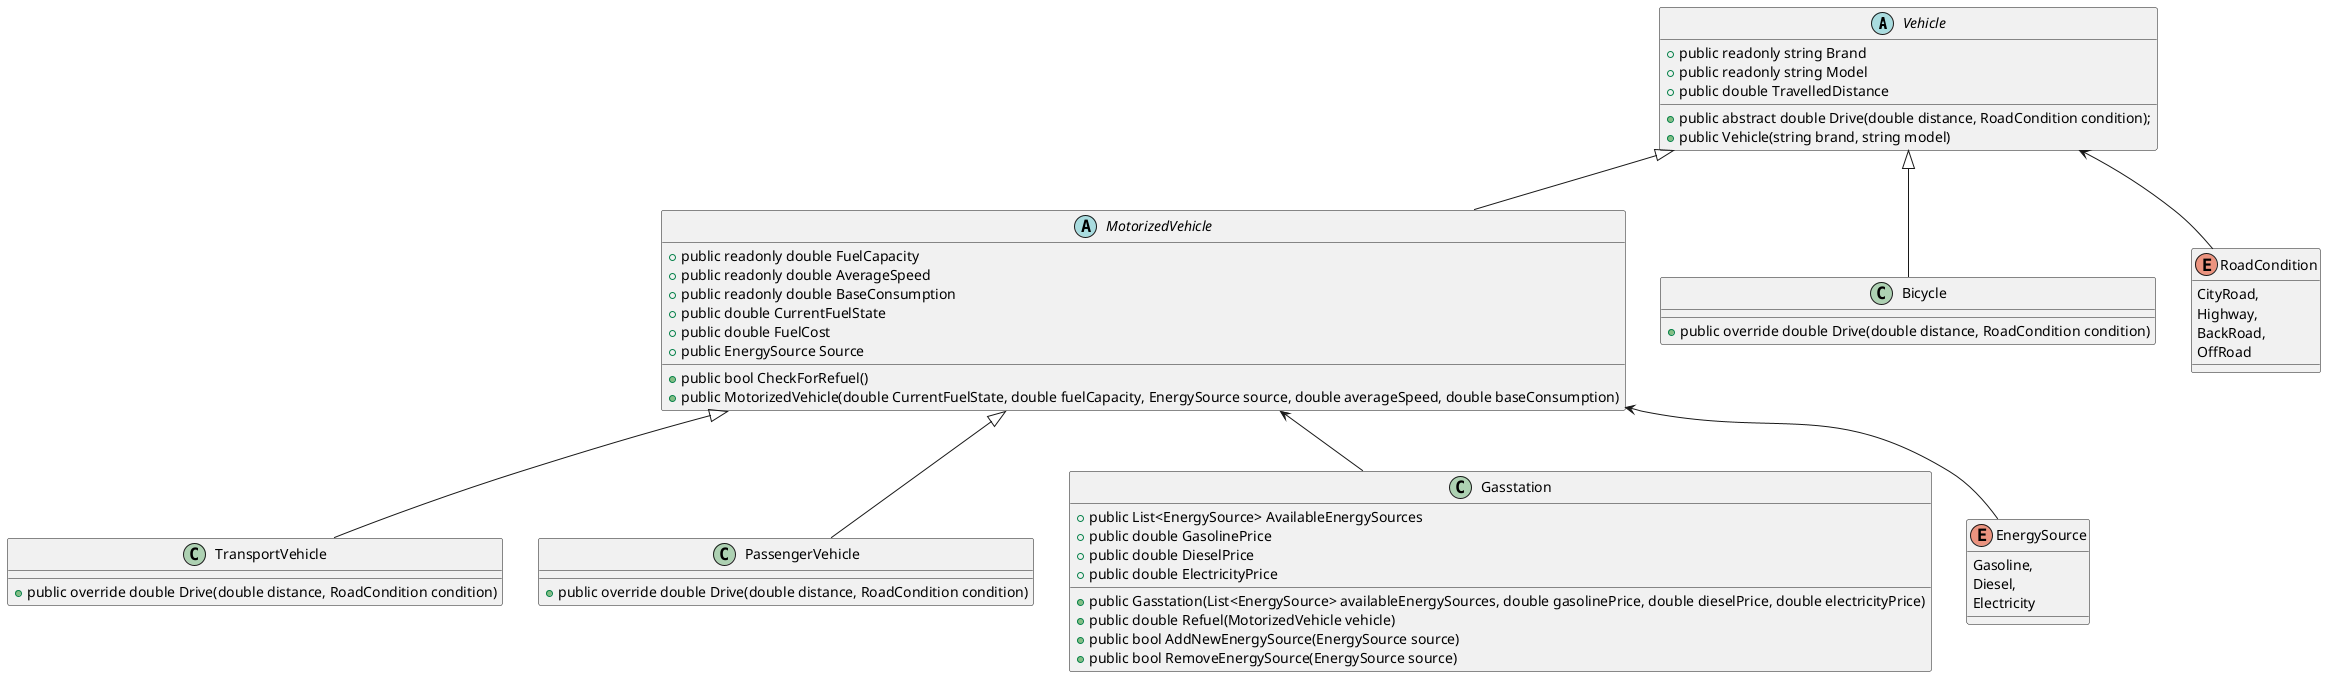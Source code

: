 ﻿@startuml
'https://plantuml.com/sequence-diagram

Vehicle <|-- MotorizedVehicle
MotorizedVehicle <|-- TransportVehicle
MotorizedVehicle <|-- PassengerVehicle
Vehicle <|-- Bicycle
Vehicle <-- RoadCondition
MotorizedVehicle <-- Gasstation
MotorizedVehicle <-- EnergySource
abstract Vehicle
{
    +public readonly string Brand
    +public readonly string Model
    +public double TravelledDistance
    
    +public abstract double Drive(double distance, RoadCondition condition);
    +public Vehicle(string brand, string model)
    
}

class TransportVehicle
{
   
    +public override double Drive(double distance, RoadCondition condition)
}

class PassengerVehicle
{
    
    +public override double Drive(double distance, RoadCondition condition)
}

abstract MotorizedVehicle
{
    +public readonly double FuelCapacity
    +public readonly double AverageSpeed
    +public readonly double BaseConsumption
    +public double CurrentFuelState
    +public double FuelCost
    +public EnergySource Source
    
    +public bool CheckForRefuel()
    +public MotorizedVehicle(double CurrentFuelState, double fuelCapacity, EnergySource source, double averageSpeed, double baseConsumption)  
}

class Bicycle
{
    +public override double Drive(double distance, RoadCondition condition)
}

enum RoadCondition
{
    CityRoad,
    Highway,
    BackRoad,
    OffRoad
}

class Gasstation
{
    +public List<EnergySource> AvailableEnergySources
    +public double GasolinePrice
    +public double DieselPrice
    +public double ElectricityPrice
    
    +public Gasstation(List<EnergySource> availableEnergySources, double gasolinePrice, double dieselPrice, double electricityPrice)
    +public double Refuel(MotorizedVehicle vehicle)
    +public bool AddNewEnergySource(EnergySource source)
    +public bool RemoveEnergySource(EnergySource source)
}

enum EnergySource
{
    Gasoline,
    Diesel,
    Electricity
}
@enduml